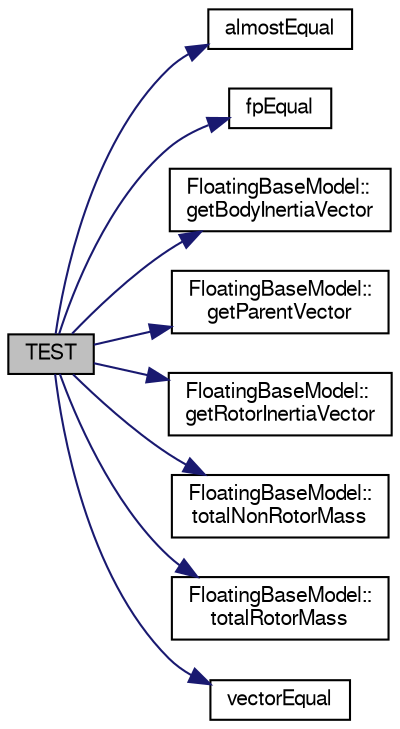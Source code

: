 digraph "TEST"
{
  edge [fontname="FreeSans",fontsize="10",labelfontname="FreeSans",labelfontsize="10"];
  node [fontname="FreeSans",fontsize="10",shape=record];
  rankdir="LR";
  Node1 [label="TEST",height=0.2,width=0.4,color="black", fillcolor="grey75", style="filled", fontcolor="black"];
  Node1 -> Node2 [color="midnightblue",fontsize="10",style="solid",fontname="FreeSans"];
  Node2 [label="almostEqual",height=0.2,width=0.4,color="black", fillcolor="white", style="filled",URL="$de/dda/_math_utilities_8h.html#aa06ec79f1e3170ea41b58ffbf35b9fb6"];
  Node1 -> Node3 [color="midnightblue",fontsize="10",style="solid",fontname="FreeSans"];
  Node3 [label="fpEqual",height=0.2,width=0.4,color="black", fillcolor="white", style="filled",URL="$de/df0/utilities_8h.html#a16ea9aab4737c2622bc370d6a8613d63"];
  Node1 -> Node4 [color="midnightblue",fontsize="10",style="solid",fontname="FreeSans"];
  Node4 [label="FloatingBaseModel::\lgetBodyInertiaVector",height=0.2,width=0.4,color="black", fillcolor="white", style="filled",URL="$d6/db1/class_floating_base_model.html#a445bbce9a3f0a56164b06d39760d2383"];
  Node1 -> Node5 [color="midnightblue",fontsize="10",style="solid",fontname="FreeSans"];
  Node5 [label="FloatingBaseModel::\lgetParentVector",height=0.2,width=0.4,color="black", fillcolor="white", style="filled",URL="$d6/db1/class_floating_base_model.html#a477c5193fa0c0f6e36314eca214a7248"];
  Node1 -> Node6 [color="midnightblue",fontsize="10",style="solid",fontname="FreeSans"];
  Node6 [label="FloatingBaseModel::\lgetRotorInertiaVector",height=0.2,width=0.4,color="black", fillcolor="white", style="filled",URL="$d6/db1/class_floating_base_model.html#a4c77595286da687122899d5e61139305"];
  Node1 -> Node7 [color="midnightblue",fontsize="10",style="solid",fontname="FreeSans"];
  Node7 [label="FloatingBaseModel::\ltotalNonRotorMass",height=0.2,width=0.4,color="black", fillcolor="white", style="filled",URL="$d6/db1/class_floating_base_model.html#ac3e58feb2dceedb9739bc76bcaccbc98"];
  Node1 -> Node8 [color="midnightblue",fontsize="10",style="solid",fontname="FreeSans"];
  Node8 [label="FloatingBaseModel::\ltotalRotorMass",height=0.2,width=0.4,color="black", fillcolor="white", style="filled",URL="$d6/db1/class_floating_base_model.html#a76cd0fcd431c77e002d8e111b2880cbe"];
  Node1 -> Node9 [color="midnightblue",fontsize="10",style="solid",fontname="FreeSans"];
  Node9 [label="vectorEqual",height=0.2,width=0.4,color="black", fillcolor="white", style="filled",URL="$de/df0/utilities_8h.html#a42a85233a23e8e7af211cb76f5fce9ee"];
}
